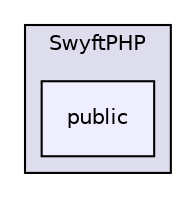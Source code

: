 digraph G {
  compound=true
  node [ fontsize="10", fontname="Helvetica"];
  edge [ labelfontsize="10", labelfontname="Helvetica"];
  subgraph clusterdir_81fb486f4ffc003caba274bfbae067e9 {
    graph [ bgcolor="#ddddee", pencolor="black", label="SwyftPHP" fontname="Helvetica", fontsize="10", URL="dir_81fb486f4ffc003caba274bfbae067e9.html"]
  dir_f34c7c05c9602c3065de9756e9f77397 [shape=box, label="public", style="filled", fillcolor="#eeeeff", pencolor="black", URL="dir_f34c7c05c9602c3065de9756e9f77397.html"];
  }
}
